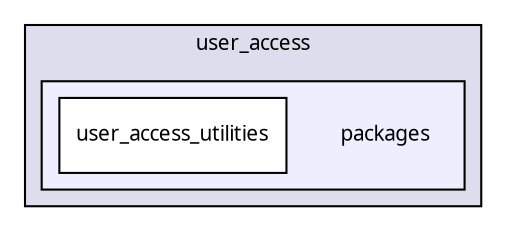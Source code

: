 digraph "packages/user/packages/user_access/packages/" {
  compound=true
  node [ fontsize="10", fontname="FreeSans.ttf"];
  edge [ labelfontsize="10", labelfontname="FreeSans.ttf"];
  subgraph clusterdir_5e858277ae1559007f2bca39ccc6d005 {
    graph [ bgcolor="#ddddee", pencolor="black", label="user_access" fontname="FreeSans.ttf", fontsize="10", URL="dir_5e858277ae1559007f2bca39ccc6d005.html"]
  subgraph clusterdir_03ebd2f60329984180e59665e3542d41 {
    graph [ bgcolor="#eeeeff", pencolor="black", label="" URL="dir_03ebd2f60329984180e59665e3542d41.html"];
    dir_03ebd2f60329984180e59665e3542d41 [shape=plaintext label="packages"];
    dir_0653525e6545a62aa7786f9003f429ea [shape=box label="user_access_utilities" color="black" fillcolor="white" style="filled" URL="dir_0653525e6545a62aa7786f9003f429ea.html"];
  }
  }
}
